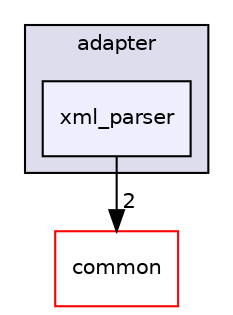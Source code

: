 digraph "modules/map/hdmap/adapter/xml_parser" {
  compound=true
  node [ fontsize="10", fontname="Helvetica"];
  edge [ labelfontsize="10", labelfontname="Helvetica"];
  subgraph clusterdir_73013d44b25215e6f5146f7462c59f83 {
    graph [ bgcolor="#ddddee", pencolor="black", label="adapter" fontname="Helvetica", fontsize="10", URL="dir_73013d44b25215e6f5146f7462c59f83.html"]
  dir_e23b410c00b1924c5c70de31627d908a [shape=box, label="xml_parser", style="filled", fillcolor="#eeeeff", pencolor="black", URL="dir_e23b410c00b1924c5c70de31627d908a.html"];
  }
  dir_9a5e51f49964887903df6eed98080585 [shape=box label="common" fillcolor="white" style="filled" color="red" URL="dir_9a5e51f49964887903df6eed98080585.html"];
  dir_e23b410c00b1924c5c70de31627d908a->dir_9a5e51f49964887903df6eed98080585 [headlabel="2", labeldistance=1.5 headhref="dir_000064_000050.html"];
}
